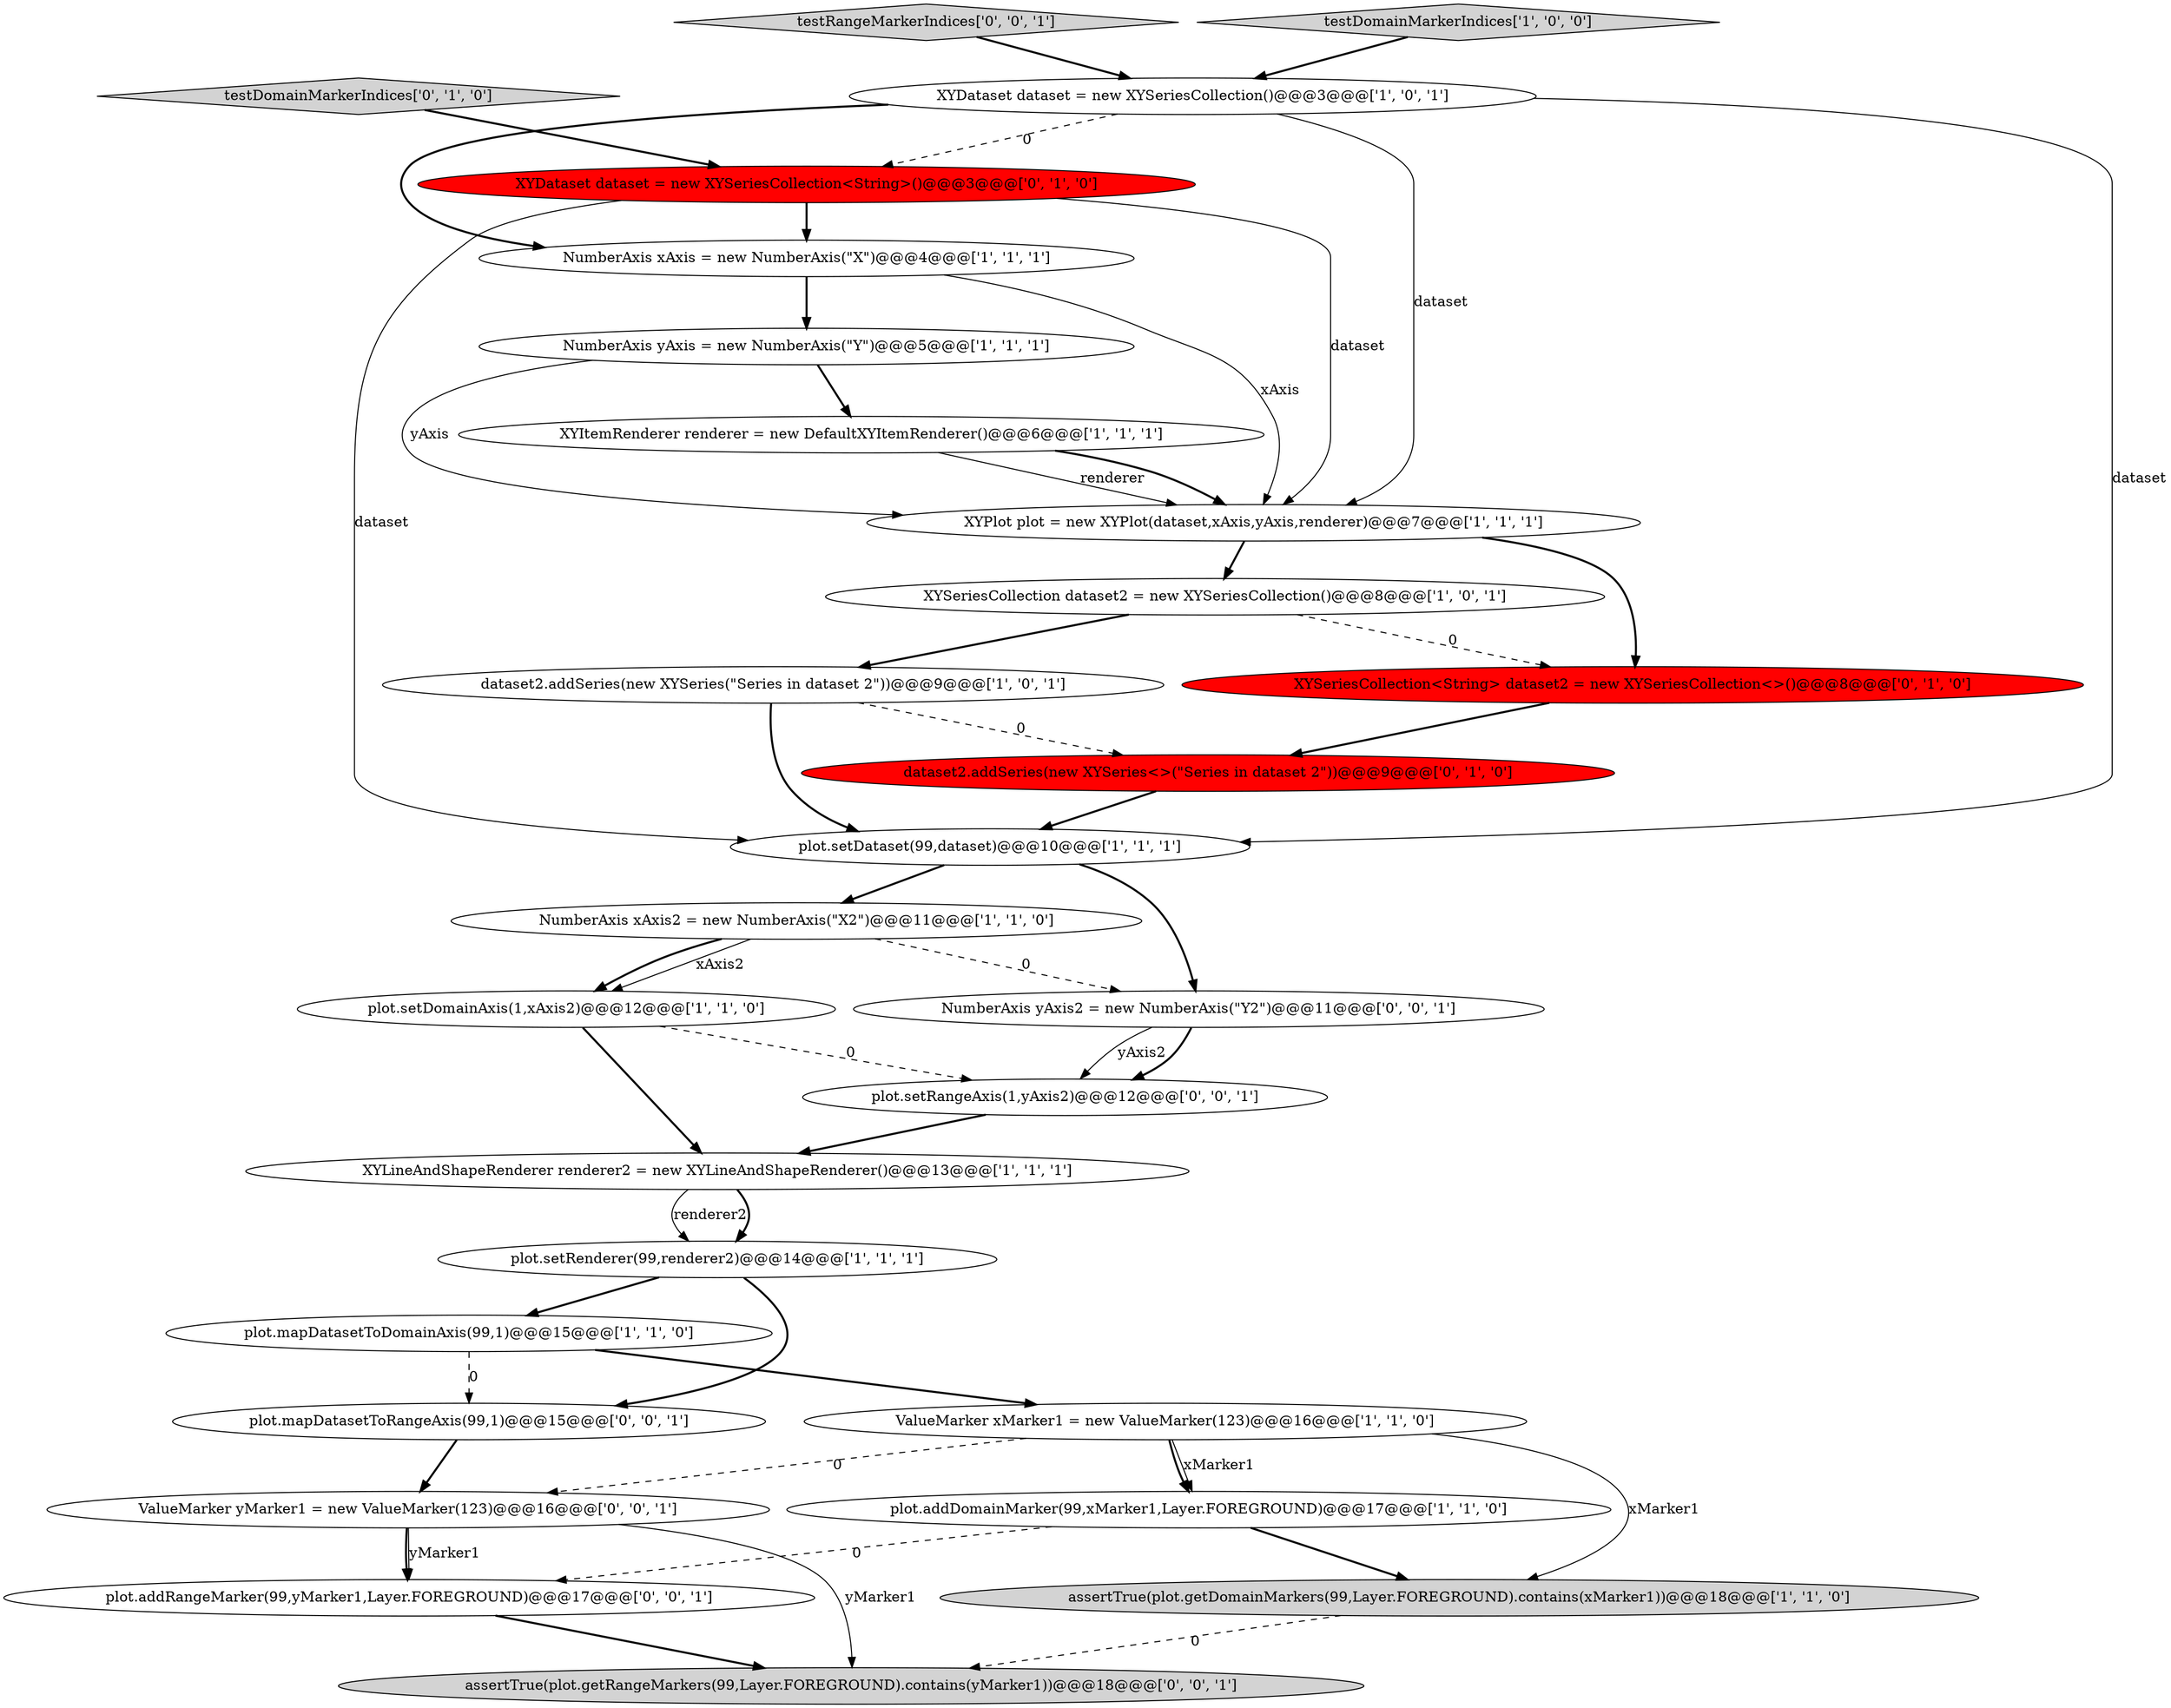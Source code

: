 digraph {
9 [style = filled, label = "NumberAxis yAxis = new NumberAxis(\"Y\")@@@5@@@['1', '1', '1']", fillcolor = white, shape = ellipse image = "AAA0AAABBB1BBB"];
18 [style = filled, label = "dataset2.addSeries(new XYSeries<>(\"Series in dataset 2\"))@@@9@@@['0', '1', '0']", fillcolor = red, shape = ellipse image = "AAA1AAABBB2BBB"];
10 [style = filled, label = "NumberAxis xAxis2 = new NumberAxis(\"X2\")@@@11@@@['1', '1', '0']", fillcolor = white, shape = ellipse image = "AAA0AAABBB1BBB"];
27 [style = filled, label = "ValueMarker yMarker1 = new ValueMarker(123)@@@16@@@['0', '0', '1']", fillcolor = white, shape = ellipse image = "AAA0AAABBB3BBB"];
2 [style = filled, label = "plot.setDomainAxis(1,xAxis2)@@@12@@@['1', '1', '0']", fillcolor = white, shape = ellipse image = "AAA0AAABBB1BBB"];
20 [style = filled, label = "testDomainMarkerIndices['0', '1', '0']", fillcolor = lightgray, shape = diamond image = "AAA0AAABBB2BBB"];
13 [style = filled, label = "NumberAxis xAxis = new NumberAxis(\"X\")@@@4@@@['1', '1', '1']", fillcolor = white, shape = ellipse image = "AAA0AAABBB1BBB"];
24 [style = filled, label = "plot.mapDatasetToRangeAxis(99,1)@@@15@@@['0', '0', '1']", fillcolor = white, shape = ellipse image = "AAA0AAABBB3BBB"];
1 [style = filled, label = "XYSeriesCollection dataset2 = new XYSeriesCollection()@@@8@@@['1', '0', '1']", fillcolor = white, shape = ellipse image = "AAA0AAABBB1BBB"];
0 [style = filled, label = "XYDataset dataset = new XYSeriesCollection()@@@3@@@['1', '0', '1']", fillcolor = white, shape = ellipse image = "AAA0AAABBB1BBB"];
3 [style = filled, label = "XYLineAndShapeRenderer renderer2 = new XYLineAndShapeRenderer()@@@13@@@['1', '1', '1']", fillcolor = white, shape = ellipse image = "AAA0AAABBB1BBB"];
26 [style = filled, label = "testRangeMarkerIndices['0', '0', '1']", fillcolor = lightgray, shape = diamond image = "AAA0AAABBB3BBB"];
11 [style = filled, label = "XYPlot plot = new XYPlot(dataset,xAxis,yAxis,renderer)@@@7@@@['1', '1', '1']", fillcolor = white, shape = ellipse image = "AAA0AAABBB1BBB"];
17 [style = filled, label = "XYSeriesCollection<String> dataset2 = new XYSeriesCollection<>()@@@8@@@['0', '1', '0']", fillcolor = red, shape = ellipse image = "AAA1AAABBB2BBB"];
12 [style = filled, label = "plot.setDataset(99,dataset)@@@10@@@['1', '1', '1']", fillcolor = white, shape = ellipse image = "AAA0AAABBB1BBB"];
25 [style = filled, label = "NumberAxis yAxis2 = new NumberAxis(\"Y2\")@@@11@@@['0', '0', '1']", fillcolor = white, shape = ellipse image = "AAA0AAABBB3BBB"];
15 [style = filled, label = "plot.addDomainMarker(99,xMarker1,Layer.FOREGROUND)@@@17@@@['1', '1', '0']", fillcolor = white, shape = ellipse image = "AAA0AAABBB1BBB"];
4 [style = filled, label = "plot.setRenderer(99,renderer2)@@@14@@@['1', '1', '1']", fillcolor = white, shape = ellipse image = "AAA0AAABBB1BBB"];
21 [style = filled, label = "plot.addRangeMarker(99,yMarker1,Layer.FOREGROUND)@@@17@@@['0', '0', '1']", fillcolor = white, shape = ellipse image = "AAA0AAABBB3BBB"];
23 [style = filled, label = "plot.setRangeAxis(1,yAxis2)@@@12@@@['0', '0', '1']", fillcolor = white, shape = ellipse image = "AAA0AAABBB3BBB"];
22 [style = filled, label = "assertTrue(plot.getRangeMarkers(99,Layer.FOREGROUND).contains(yMarker1))@@@18@@@['0', '0', '1']", fillcolor = lightgray, shape = ellipse image = "AAA0AAABBB3BBB"];
16 [style = filled, label = "dataset2.addSeries(new XYSeries(\"Series in dataset 2\"))@@@9@@@['1', '0', '1']", fillcolor = white, shape = ellipse image = "AAA0AAABBB1BBB"];
19 [style = filled, label = "XYDataset dataset = new XYSeriesCollection<String>()@@@3@@@['0', '1', '0']", fillcolor = red, shape = ellipse image = "AAA1AAABBB2BBB"];
6 [style = filled, label = "assertTrue(plot.getDomainMarkers(99,Layer.FOREGROUND).contains(xMarker1))@@@18@@@['1', '1', '0']", fillcolor = lightgray, shape = ellipse image = "AAA0AAABBB1BBB"];
14 [style = filled, label = "XYItemRenderer renderer = new DefaultXYItemRenderer()@@@6@@@['1', '1', '1']", fillcolor = white, shape = ellipse image = "AAA0AAABBB1BBB"];
7 [style = filled, label = "plot.mapDatasetToDomainAxis(99,1)@@@15@@@['1', '1', '0']", fillcolor = white, shape = ellipse image = "AAA0AAABBB1BBB"];
5 [style = filled, label = "ValueMarker xMarker1 = new ValueMarker(123)@@@16@@@['1', '1', '0']", fillcolor = white, shape = ellipse image = "AAA0AAABBB1BBB"];
8 [style = filled, label = "testDomainMarkerIndices['1', '0', '0']", fillcolor = lightgray, shape = diamond image = "AAA0AAABBB1BBB"];
2->23 [style = dashed, label="0"];
0->11 [style = solid, label="dataset"];
4->24 [style = bold, label=""];
0->13 [style = bold, label=""];
25->23 [style = solid, label="yAxis2"];
11->1 [style = bold, label=""];
19->12 [style = solid, label="dataset"];
25->23 [style = bold, label=""];
0->19 [style = dashed, label="0"];
2->3 [style = bold, label=""];
3->4 [style = solid, label="renderer2"];
18->12 [style = bold, label=""];
5->15 [style = bold, label=""];
15->21 [style = dashed, label="0"];
15->6 [style = bold, label=""];
23->3 [style = bold, label=""];
14->11 [style = solid, label="renderer"];
9->11 [style = solid, label="yAxis"];
5->15 [style = solid, label="xMarker1"];
16->18 [style = dashed, label="0"];
3->4 [style = bold, label=""];
6->22 [style = dashed, label="0"];
4->7 [style = bold, label=""];
5->6 [style = solid, label="xMarker1"];
8->0 [style = bold, label=""];
13->11 [style = solid, label="xAxis"];
26->0 [style = bold, label=""];
7->5 [style = bold, label=""];
12->10 [style = bold, label=""];
1->17 [style = dashed, label="0"];
5->27 [style = dashed, label="0"];
19->13 [style = bold, label=""];
10->2 [style = solid, label="xAxis2"];
21->22 [style = bold, label=""];
1->16 [style = bold, label=""];
27->21 [style = solid, label="yMarker1"];
12->25 [style = bold, label=""];
7->24 [style = dashed, label="0"];
9->14 [style = bold, label=""];
11->17 [style = bold, label=""];
10->2 [style = bold, label=""];
27->22 [style = solid, label="yMarker1"];
13->9 [style = bold, label=""];
19->11 [style = solid, label="dataset"];
20->19 [style = bold, label=""];
0->12 [style = solid, label="dataset"];
27->21 [style = bold, label=""];
14->11 [style = bold, label=""];
16->12 [style = bold, label=""];
24->27 [style = bold, label=""];
10->25 [style = dashed, label="0"];
17->18 [style = bold, label=""];
}
